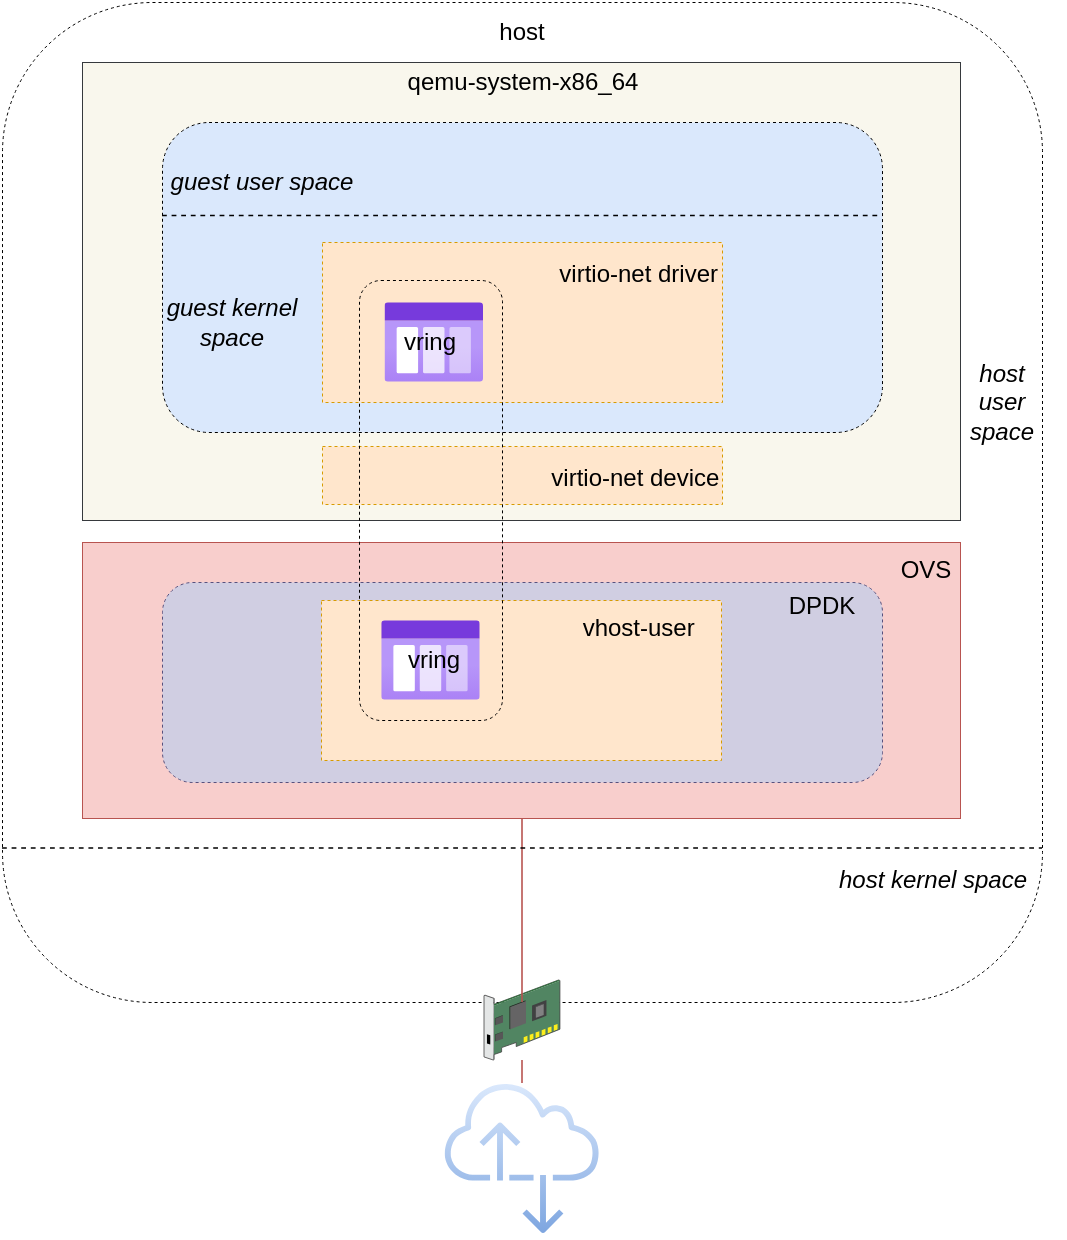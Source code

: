 <mxfile version="21.1.1" type="github">
  <diagram name="Page-1" id="e3a06f82-3646-2815-327d-82caf3d4e204">
    <mxGraphModel dx="1226" dy="678" grid="1" gridSize="10" guides="1" tooltips="1" connect="1" arrows="1" fold="1" page="1" pageScale="1.5" pageWidth="1169" pageHeight="826" background="none" math="0" shadow="0">
      <root>
        <mxCell id="0" style=";html=1;" />
        <mxCell id="1" style=";html=1;" parent="0" />
        <mxCell id="sc8MJLwOmtzSrlmjD8fI-22" value="" style="rounded=1;whiteSpace=wrap;html=1;strokeWidth=0.5;dashed=1;" parent="1" vertex="1">
          <mxGeometry x="400" y="11" width="520" height="500" as="geometry" />
        </mxCell>
        <mxCell id="sc8MJLwOmtzSrlmjD8fI-13" value="" style="rounded=0;whiteSpace=wrap;html=1;strokeWidth=0.5;fillColor=#f9f7ed;strokeColor=#36393d;" parent="1" vertex="1">
          <mxGeometry x="440" y="41" width="439" height="229" as="geometry" />
        </mxCell>
        <mxCell id="sc8MJLwOmtzSrlmjD8fI-16" value="" style="whiteSpace=wrap;html=1;fillColor=#dae8fc;fontSize=14;strokeColor=default;verticalAlign=top;strokeWidth=0.5;rounded=1;dashed=1;" parent="1" vertex="1">
          <mxGeometry x="480" y="71" width="360" height="155" as="geometry" />
        </mxCell>
        <mxCell id="sc8MJLwOmtzSrlmjD8fI-20" value="qemu-system-x86_64" style="text;html=1;strokeColor=none;fillColor=none;align=center;verticalAlign=middle;whiteSpace=wrap;rounded=0;" parent="1" vertex="1">
          <mxGeometry x="594.5" y="41" width="131" height="20" as="geometry" />
        </mxCell>
        <mxCell id="sc8MJLwOmtzSrlmjD8fI-23" value="&lt;font style=&quot;font-size: 12px;&quot;&gt;host&lt;/font&gt;" style="text;html=1;strokeColor=none;fillColor=none;align=center;verticalAlign=middle;whiteSpace=wrap;rounded=0;" parent="1" vertex="1">
          <mxGeometry x="629.5" y="11" width="60" height="30" as="geometry" />
        </mxCell>
        <mxCell id="sc8MJLwOmtzSrlmjD8fI-26" value="" style="shadow=0;dashed=0;html=1;labelPosition=center;verticalLabelPosition=bottom;verticalAlign=top;align=center;outlineConnect=0;shape=mxgraph.veeam.3d.network_card;" parent="1" vertex="1">
          <mxGeometry x="641" y="500" width="38" height="40" as="geometry" />
        </mxCell>
        <mxCell id="sc8MJLwOmtzSrlmjD8fI-32" value="" style="endArrow=none;html=1;rounded=0;strokeWidth=0.8;fillColor=#f8cecc;gradientColor=#ea6b66;strokeColor=#b85450;entryX=0.5;entryY=1;entryDx=0;entryDy=0;" parent="1" source="sc8MJLwOmtzSrlmjD8fI-22" target="YEwRE7XMwQ6nSpZqg_oW-2" edge="1">
          <mxGeometry width="50" height="50" relative="1" as="geometry">
            <mxPoint x="150" y="570" as="sourcePoint" />
            <mxPoint x="60" y="520" as="targetPoint" />
            <Array as="points" />
          </mxGeometry>
        </mxCell>
        <mxCell id="sc8MJLwOmtzSrlmjD8fI-37" value="" style="endArrow=none;html=1;rounded=0;fillColor=#f8cecc;gradientColor=#ea6b66;strokeColor=#b85450;strokeWidth=0.8;" parent="1" source="sc8MJLwOmtzSrlmjD8fI-36" target="sc8MJLwOmtzSrlmjD8fI-26" edge="1">
          <mxGeometry width="50" height="50" relative="1" as="geometry">
            <mxPoint x="659.5" y="731.558" as="sourcePoint" />
            <mxPoint x="659.5" y="716" as="targetPoint" />
          </mxGeometry>
        </mxCell>
        <mxCell id="hZHQL17mHd2V5WKPXcm2-6" value="&lt;font style=&quot;font-size: 12px;&quot;&gt;&amp;nbsp;&amp;nbsp;&amp;nbsp;&amp;nbsp;&amp;nbsp;&amp;nbsp;&amp;nbsp;&amp;nbsp;&amp;nbsp;&amp;nbsp;&amp;nbsp;&amp;nbsp;&amp;nbsp;&amp;nbsp;&amp;nbsp;&amp;nbsp;&amp;nbsp;&amp;nbsp;&amp;nbsp;&amp;nbsp;&amp;nbsp;&amp;nbsp;&amp;nbsp;&amp;nbsp;&amp;nbsp;&amp;nbsp;&amp;nbsp;&amp;nbsp;&amp;nbsp;&amp;nbsp;&amp;nbsp;&amp;nbsp;&amp;nbsp;&amp;nbsp; virtio-net driver&lt;/font&gt;" style="whiteSpace=wrap;html=1;fillColor=#ffe6cc;fontSize=14;strokeColor=#d79b00;verticalAlign=top;strokeWidth=0.5;shadow=0;glass=0;dashed=1;" parent="1" vertex="1">
          <mxGeometry x="560" y="131" width="200" height="80" as="geometry" />
        </mxCell>
        <mxCell id="hZHQL17mHd2V5WKPXcm2-1" value="" style="image;aspect=fixed;html=1;points=[];align=center;fontSize=12;image=img/lib/azure2/general/Storage_Queue.svg;" parent="1" vertex="1">
          <mxGeometry x="591.27" y="161" width="49.23" height="40" as="geometry" />
        </mxCell>
        <mxCell id="hZHQL17mHd2V5WKPXcm2-7" value="" style="endArrow=none;html=1;strokeWidth=0.8;rounded=0;entryX=1;entryY=0.25;entryDx=0;entryDy=0;exitX=0;exitY=0.25;exitDx=0;exitDy=0;dashed=1;" parent="1" edge="1">
          <mxGeometry width="50" height="50" relative="1" as="geometry">
            <mxPoint x="480" y="117.75" as="sourcePoint" />
            <mxPoint x="840" y="117.75" as="targetPoint" />
          </mxGeometry>
        </mxCell>
        <mxCell id="hZHQL17mHd2V5WKPXcm2-8" value="&lt;font style=&quot;font-size: 12px;&quot;&gt;&amp;nbsp;&amp;nbsp;&amp;nbsp;&amp;nbsp;&amp;nbsp;&amp;nbsp;&amp;nbsp;&amp;nbsp;&amp;nbsp;&amp;nbsp;&amp;nbsp;&amp;nbsp;&amp;nbsp;&amp;nbsp;&amp;nbsp;&amp;nbsp;&amp;nbsp;&amp;nbsp;&amp;nbsp;&amp;nbsp;&amp;nbsp;&amp;nbsp;&amp;nbsp;&amp;nbsp;&amp;nbsp;&amp;nbsp;&amp;nbsp;&amp;nbsp;&amp;nbsp;&amp;nbsp;&amp;nbsp;&amp;nbsp;&amp;nbsp; virtio-net device&lt;/font&gt;" style="whiteSpace=wrap;html=1;fillColor=#ffe6cc;fontSize=14;strokeColor=#d79b00;verticalAlign=top;strokeWidth=0.5;shadow=0;dashed=1;" parent="1" vertex="1">
          <mxGeometry x="560" y="233" width="200" height="29" as="geometry" />
        </mxCell>
        <mxCell id="hZHQL17mHd2V5WKPXcm2-18" value="" style="endArrow=none;html=1;strokeWidth=0.8;rounded=0;entryX=1;entryY=0.75;entryDx=0;entryDy=0;exitX=0;exitY=0.75;exitDx=0;exitDy=0;dashed=1;" parent="1" edge="1">
          <mxGeometry width="50" height="50" relative="1" as="geometry">
            <mxPoint x="400" y="434" as="sourcePoint" />
            <mxPoint x="920" y="434" as="targetPoint" />
          </mxGeometry>
        </mxCell>
        <mxCell id="hZHQL17mHd2V5WKPXcm2-19" value="&lt;i&gt;host kernel space&lt;/i&gt;" style="text;html=1;strokeColor=none;fillColor=none;align=center;verticalAlign=middle;whiteSpace=wrap;rounded=0;" parent="1" vertex="1">
          <mxGeometry x="800" y="440" width="131" height="20" as="geometry" />
        </mxCell>
        <mxCell id="hZHQL17mHd2V5WKPXcm2-20" value="&lt;i&gt;host user space&lt;/i&gt;" style="text;strokeColor=none;fillColor=none;align=center;verticalAlign=middle;rounded=0;whiteSpace=wrap;html=1;horizontal=1;" parent="1" vertex="1">
          <mxGeometry x="890" y="161" width="20" height="100" as="geometry" />
        </mxCell>
        <mxCell id="hZHQL17mHd2V5WKPXcm2-21" value="&lt;i&gt;&lt;font style=&quot;font-size: 12px;&quot;&gt;guest user space&lt;/font&gt;&lt;/i&gt;" style="text;html=1;strokeColor=none;fillColor=none;align=center;verticalAlign=middle;whiteSpace=wrap;rounded=0;" parent="1" vertex="1">
          <mxGeometry x="480" y="91" width="100" height="20" as="geometry" />
        </mxCell>
        <mxCell id="hZHQL17mHd2V5WKPXcm2-22" value="&lt;i&gt;&lt;font style=&quot;font-size: 12px;&quot;&gt;guest kernel space&lt;/font&gt;&lt;/i&gt;" style="text;strokeColor=none;fillColor=none;align=center;verticalAlign=middle;rounded=0;whiteSpace=wrap;html=1;horizontal=1;" parent="1" vertex="1">
          <mxGeometry x="480" y="121" width="70" height="100" as="geometry" />
        </mxCell>
        <mxCell id="hZHQL17mHd2V5WKPXcm2-24" value="vring" style="text;html=1;strokeColor=none;fillColor=none;align=center;verticalAlign=middle;whiteSpace=wrap;rounded=0;" parent="1" vertex="1">
          <mxGeometry x="584.25" y="171" width="60" height="20" as="geometry" />
        </mxCell>
        <mxCell id="sc8MJLwOmtzSrlmjD8fI-36" value="" style="sketch=0;outlineConnect=0;gradientColor=#7ea6e0;fillColor=#dae8fc;strokeColor=#6c8ebf;dashed=0;verticalLabelPosition=bottom;verticalAlign=top;align=center;html=1;fontSize=12;fontStyle=0;aspect=fixed;pointerEvents=1;shape=mxgraph.aws4.internet_alt2;" parent="1" vertex="1">
          <mxGeometry x="621" y="550" width="78" height="78" as="geometry" />
        </mxCell>
        <mxCell id="YEwRE7XMwQ6nSpZqg_oW-1" value="" style="rounded=0;whiteSpace=wrap;html=1;strokeWidth=0.5;fillColor=#f8cecc;strokeColor=#b85450;" vertex="1" parent="1">
          <mxGeometry x="440" y="281" width="439" height="138" as="geometry" />
        </mxCell>
        <mxCell id="YEwRE7XMwQ6nSpZqg_oW-2" value="" style="rounded=1;whiteSpace=wrap;html=1;fillColor=#d0cee2;dashed=1;strokeWidth=0.5;strokeColor=#56517e;" vertex="1" parent="1">
          <mxGeometry x="480" y="301" width="360" height="100" as="geometry" />
        </mxCell>
        <mxCell id="YEwRE7XMwQ6nSpZqg_oW-3" value="&lt;div style=&quot;font-size: 12px;&quot;&gt;&lt;font style=&quot;font-size: 12px;&quot;&gt;&amp;nbsp;&amp;nbsp;&amp;nbsp;&amp;nbsp;&amp;nbsp;&amp;nbsp;&amp;nbsp;&amp;nbsp;&amp;nbsp;&amp;nbsp;&amp;nbsp;&amp;nbsp;&amp;nbsp;&amp;nbsp;&amp;nbsp;&amp;nbsp;&amp;nbsp;&amp;nbsp;&amp;nbsp;&amp;nbsp;&amp;nbsp;&amp;nbsp;&amp;nbsp;&amp;nbsp;&amp;nbsp;&amp;nbsp;&amp;nbsp;&amp;nbsp;&amp;nbsp;&amp;nbsp;&amp;nbsp;&amp;nbsp;&amp;nbsp;&amp;nbsp; vhost-user&lt;/font&gt;&lt;/div&gt;" style="whiteSpace=wrap;html=1;fillColor=#ffe6cc;fontSize=14;strokeColor=#d79b00;verticalAlign=top;strokeWidth=0.5;shadow=0;dashed=1;" vertex="1" parent="1">
          <mxGeometry x="559.5" y="310" width="200" height="80" as="geometry" />
        </mxCell>
        <mxCell id="hZHQL17mHd2V5WKPXcm2-9" value="" style="image;aspect=fixed;html=1;points=[];align=center;fontSize=12;image=img/lib/azure2/general/Storage_Queue.svg;" parent="1" vertex="1">
          <mxGeometry x="589.63" y="320" width="49.23" height="40" as="geometry" />
        </mxCell>
        <mxCell id="hZHQL17mHd2V5WKPXcm2-16" value="" style="rounded=1;whiteSpace=wrap;html=1;fillColor=none;dashed=1;strokeWidth=0.5;" parent="1" vertex="1">
          <mxGeometry x="578.5" y="150" width="71.5" height="220" as="geometry" />
        </mxCell>
        <mxCell id="hZHQL17mHd2V5WKPXcm2-25" value="vring" style="text;html=1;strokeColor=none;fillColor=none;align=center;verticalAlign=middle;whiteSpace=wrap;rounded=0;" parent="1" vertex="1">
          <mxGeometry x="585.89" y="330" width="60" height="20" as="geometry" />
        </mxCell>
        <mxCell id="YEwRE7XMwQ6nSpZqg_oW-5" value="OVS" style="text;html=1;strokeColor=none;fillColor=none;align=center;verticalAlign=middle;whiteSpace=wrap;rounded=0;" vertex="1" parent="1">
          <mxGeometry x="847" y="290" width="30" height="10" as="geometry" />
        </mxCell>
        <mxCell id="YEwRE7XMwQ6nSpZqg_oW-6" value="DPDK" style="text;html=1;strokeColor=none;fillColor=none;align=center;verticalAlign=middle;whiteSpace=wrap;rounded=0;" vertex="1" parent="1">
          <mxGeometry x="790" y="305" width="40" height="15" as="geometry" />
        </mxCell>
      </root>
    </mxGraphModel>
  </diagram>
</mxfile>
